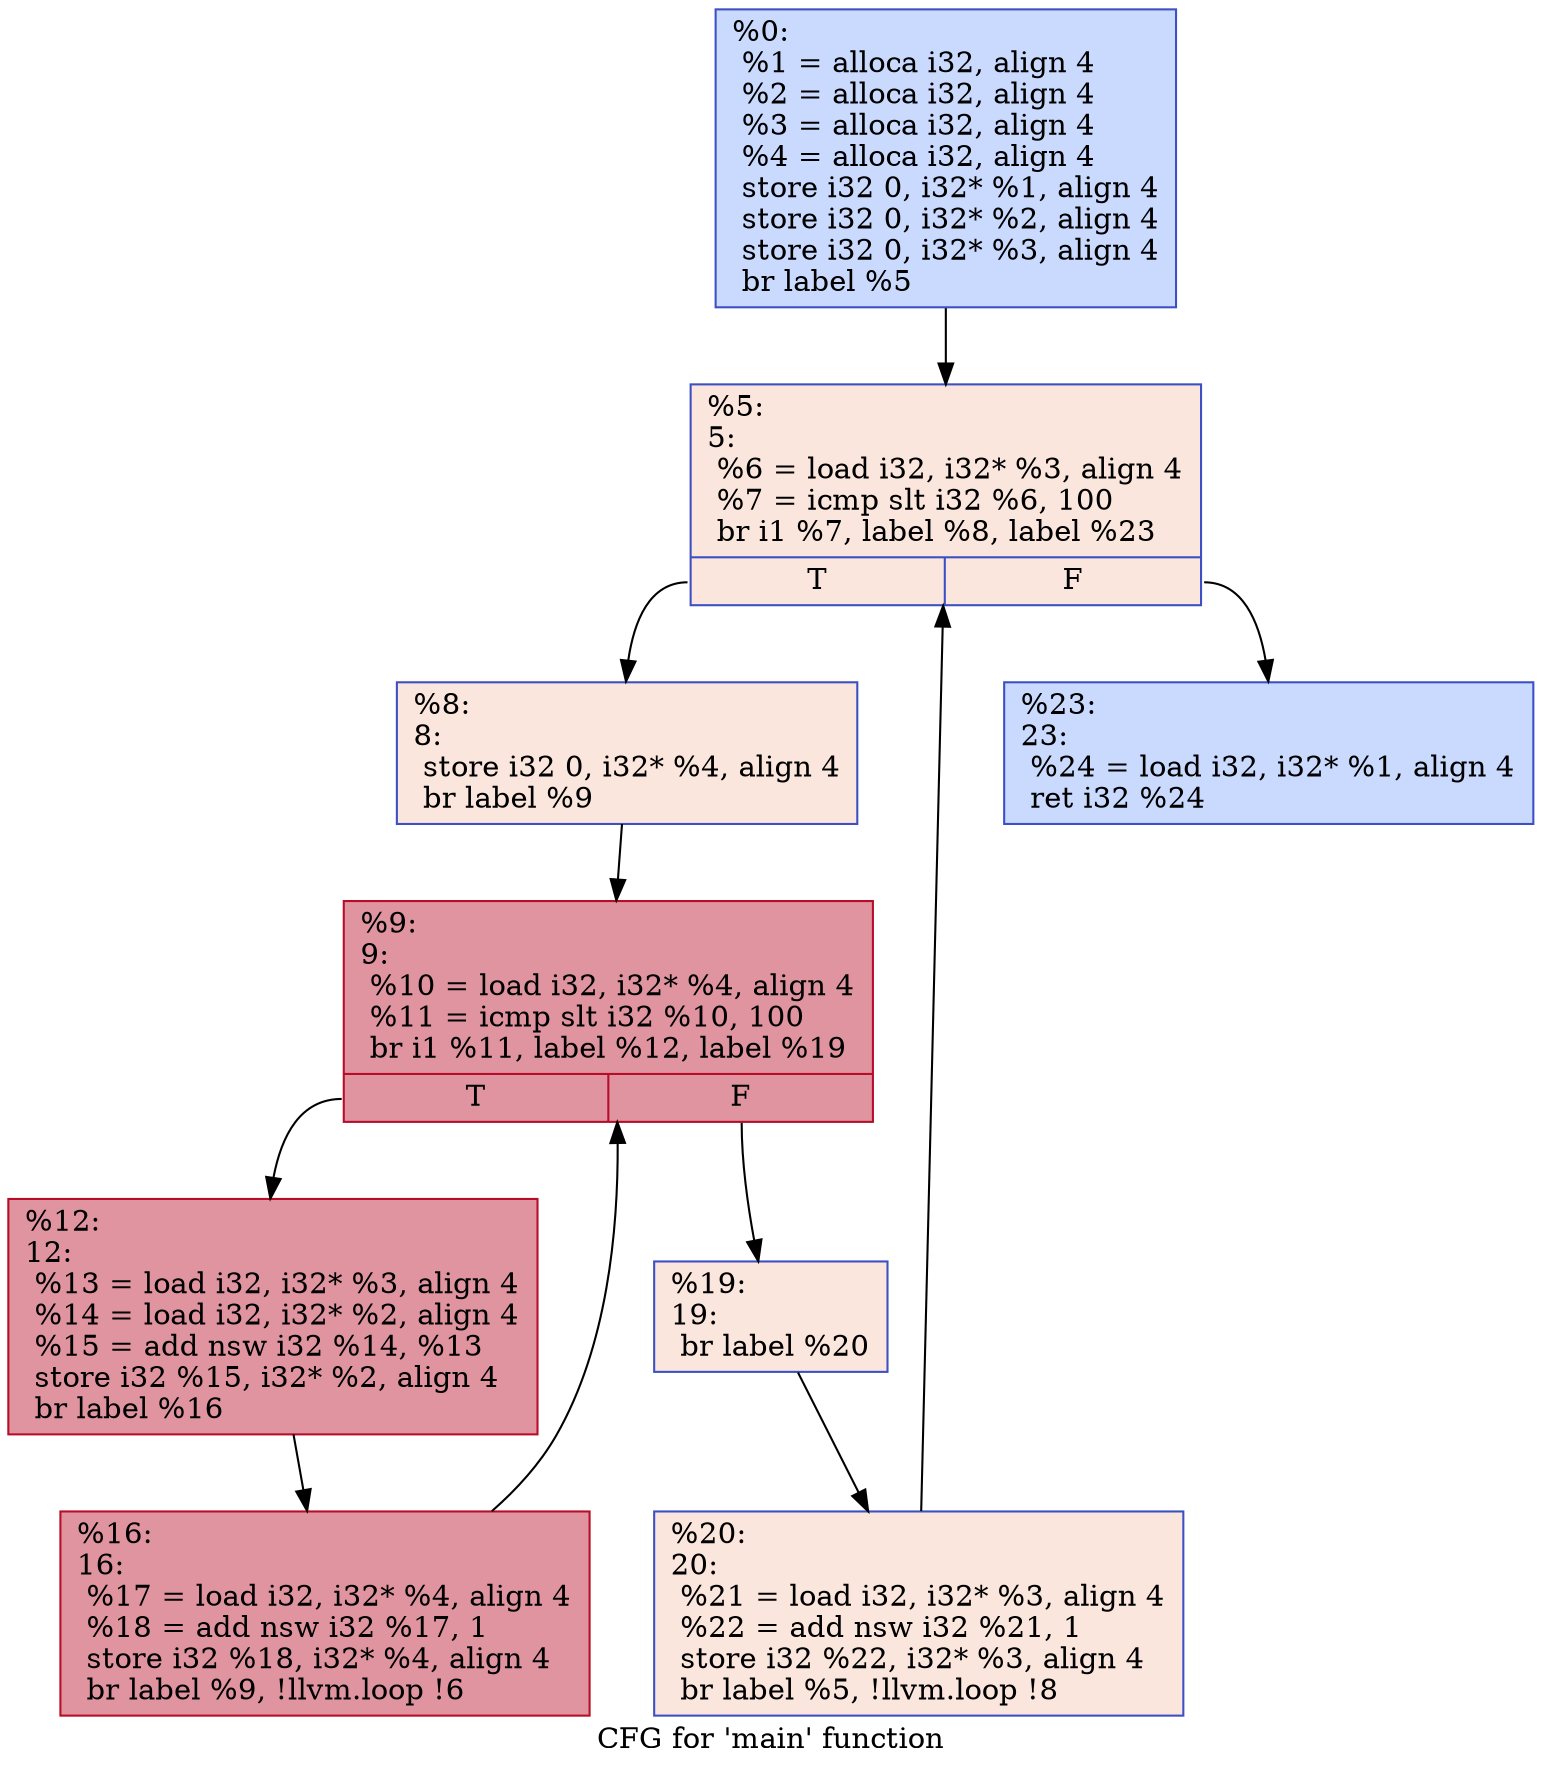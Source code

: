 digraph "CFG for 'main' function" {
	label="CFG for 'main' function";

	Node0x558fa03e2750 [shape=record,color="#3d50c3ff", style=filled, fillcolor="#88abfd70",label="{%0:\l  %1 = alloca i32, align 4\l  %2 = alloca i32, align 4\l  %3 = alloca i32, align 4\l  %4 = alloca i32, align 4\l  store i32 0, i32* %1, align 4\l  store i32 0, i32* %2, align 4\l  store i32 0, i32* %3, align 4\l  br label %5\l}"];
	Node0x558fa03e2750 -> Node0x558fa03e3080;
	Node0x558fa03e3080 [shape=record,color="#3d50c3ff", style=filled, fillcolor="#f3c7b170",label="{%5:\l5:                                                \l  %6 = load i32, i32* %3, align 4\l  %7 = icmp slt i32 %6, 100\l  br i1 %7, label %8, label %23\l|{<s0>T|<s1>F}}"];
	Node0x558fa03e3080:s0 -> Node0x558fa03e31e0;
	Node0x558fa03e3080:s1 -> Node0x558fa03e3230;
	Node0x558fa03e31e0 [shape=record,color="#3d50c3ff", style=filled, fillcolor="#f3c7b170",label="{%8:\l8:                                                \l  store i32 0, i32* %4, align 4\l  br label %9\l}"];
	Node0x558fa03e31e0 -> Node0x558fa03e3030;
	Node0x558fa03e3030 [shape=record,color="#b70d28ff", style=filled, fillcolor="#b70d2870",label="{%9:\l9:                                                \l  %10 = load i32, i32* %4, align 4\l  %11 = icmp slt i32 %10, 100\l  br i1 %11, label %12, label %19\l|{<s0>T|<s1>F}}"];
	Node0x558fa03e3030:s0 -> Node0x558fa03e34e0;
	Node0x558fa03e3030:s1 -> Node0x558fa03e3530;
	Node0x558fa03e34e0 [shape=record,color="#b70d28ff", style=filled, fillcolor="#b70d2870",label="{%12:\l12:                                               \l  %13 = load i32, i32* %3, align 4\l  %14 = load i32, i32* %2, align 4\l  %15 = add nsw i32 %14, %13\l  store i32 %15, i32* %2, align 4\l  br label %16\l}"];
	Node0x558fa03e34e0 -> Node0x558fa03e3870;
	Node0x558fa03e3870 [shape=record,color="#b70d28ff", style=filled, fillcolor="#b70d2870",label="{%16:\l16:                                               \l  %17 = load i32, i32* %4, align 4\l  %18 = add nsw i32 %17, 1\l  store i32 %18, i32* %4, align 4\l  br label %9, !llvm.loop !6\l}"];
	Node0x558fa03e3870 -> Node0x558fa03e3030;
	Node0x558fa03e3530 [shape=record,color="#3d50c3ff", style=filled, fillcolor="#f3c7b170",label="{%19:\l19:                                               \l  br label %20\l}"];
	Node0x558fa03e3530 -> Node0x558fa03e4570;
	Node0x558fa03e4570 [shape=record,color="#3d50c3ff", style=filled, fillcolor="#f3c7b170",label="{%20:\l20:                                               \l  %21 = load i32, i32* %3, align 4\l  %22 = add nsw i32 %21, 1\l  store i32 %22, i32* %3, align 4\l  br label %5, !llvm.loop !8\l}"];
	Node0x558fa03e4570 -> Node0x558fa03e3080;
	Node0x558fa03e3230 [shape=record,color="#3d50c3ff", style=filled, fillcolor="#88abfd70",label="{%23:\l23:                                               \l  %24 = load i32, i32* %1, align 4\l  ret i32 %24\l}"];
}
